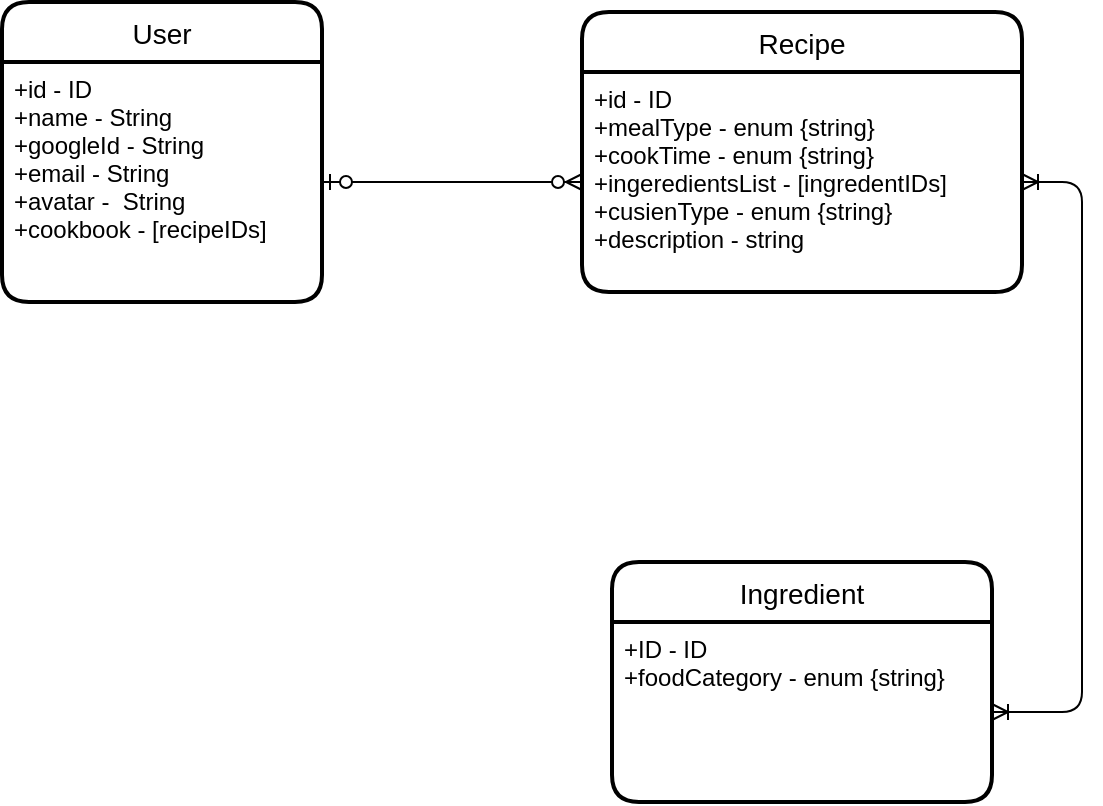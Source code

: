 <mxfile pages="5">
    <diagram id="uMYcwWqvlzIxmmHfQk5L" name="ERD">
        <mxGraphModel dx="1146" dy="787" grid="1" gridSize="10" guides="1" tooltips="1" connect="1" arrows="1" fold="1" page="1" pageScale="1" pageWidth="850" pageHeight="1100" math="0" shadow="0">
            <root>
                <mxCell id="0"/>
                <mxCell id="1" parent="0"/>
                <mxCell id="XL9Mon4BR4V7tsD-f4nl-1" value="Recipe" style="swimlane;childLayout=stackLayout;horizontal=1;startSize=30;horizontalStack=0;rounded=1;fontSize=14;fontStyle=0;strokeWidth=2;resizeParent=0;resizeLast=1;shadow=0;dashed=0;align=center;" parent="1" vertex="1">
                    <mxGeometry x="360" y="105" width="220" height="140" as="geometry"/>
                </mxCell>
                <mxCell id="XL9Mon4BR4V7tsD-f4nl-2" value="+id - ID&#10;+mealType - enum {string}&#10;+cookTime - enum {string}&#10;+ingeredientsList - [ingredentIDs]&#10;+cusienType - enum {string}&#10;+description - string" style="align=left;strokeColor=none;fillColor=none;spacingLeft=4;fontSize=12;verticalAlign=top;resizable=0;rotatable=0;part=1;" parent="XL9Mon4BR4V7tsD-f4nl-1" vertex="1">
                    <mxGeometry y="30" width="220" height="110" as="geometry"/>
                </mxCell>
                <mxCell id="XL9Mon4BR4V7tsD-f4nl-3" value="User" style="swimlane;childLayout=stackLayout;horizontal=1;startSize=30;horizontalStack=0;rounded=1;fontSize=14;fontStyle=0;strokeWidth=2;resizeParent=0;resizeLast=1;shadow=0;dashed=0;align=center;" parent="1" vertex="1">
                    <mxGeometry x="70" y="100" width="160" height="150" as="geometry"/>
                </mxCell>
                <mxCell id="XL9Mon4BR4V7tsD-f4nl-4" value="+id - ID&#10;+name - String&#10;+googleId - String &#10;+email - String&#10;+avatar -  String&#10;+cookbook - [recipeIDs]" style="align=left;strokeColor=none;fillColor=none;spacingLeft=4;fontSize=12;verticalAlign=top;resizable=0;rotatable=0;part=1;" parent="XL9Mon4BR4V7tsD-f4nl-3" vertex="1">
                    <mxGeometry y="30" width="160" height="120" as="geometry"/>
                </mxCell>
                <mxCell id="XL9Mon4BR4V7tsD-f4nl-5" value="Ingredient" style="swimlane;childLayout=stackLayout;horizontal=1;startSize=30;horizontalStack=0;rounded=1;fontSize=14;fontStyle=0;strokeWidth=2;resizeParent=0;resizeLast=1;shadow=0;dashed=0;align=center;" parent="1" vertex="1">
                    <mxGeometry x="375" y="380" width="190" height="120" as="geometry"/>
                </mxCell>
                <mxCell id="XL9Mon4BR4V7tsD-f4nl-6" value="+ID - ID&#10;+foodCategory - enum {string}&#10;" style="align=left;strokeColor=none;fillColor=none;spacingLeft=4;fontSize=12;verticalAlign=top;resizable=0;rotatable=0;part=1;" parent="XL9Mon4BR4V7tsD-f4nl-5" vertex="1">
                    <mxGeometry y="30" width="190" height="90" as="geometry"/>
                </mxCell>
                <mxCell id="XL9Mon4BR4V7tsD-f4nl-7" value="" style="edgeStyle=entityRelationEdgeStyle;fontSize=12;html=1;endArrow=ERzeroToMany;startArrow=ERzeroToOne;exitX=1;exitY=0.5;exitDx=0;exitDy=0;entryX=0;entryY=0.5;entryDx=0;entryDy=0;" parent="1" source="XL9Mon4BR4V7tsD-f4nl-4" target="XL9Mon4BR4V7tsD-f4nl-2" edge="1">
                    <mxGeometry width="100" height="100" relative="1" as="geometry">
                        <mxPoint x="230" y="350" as="sourcePoint"/>
                        <mxPoint x="330" y="250" as="targetPoint"/>
                    </mxGeometry>
                </mxCell>
                <mxCell id="XL9Mon4BR4V7tsD-f4nl-8" value="" style="edgeStyle=entityRelationEdgeStyle;fontSize=12;html=1;endArrow=ERoneToMany;startArrow=ERoneToMany;" parent="1" source="XL9Mon4BR4V7tsD-f4nl-6" target="XL9Mon4BR4V7tsD-f4nl-2" edge="1">
                    <mxGeometry width="100" height="100" relative="1" as="geometry">
                        <mxPoint x="230" y="350" as="sourcePoint"/>
                        <mxPoint x="330" y="250" as="targetPoint"/>
                    </mxGeometry>
                </mxCell>
            </root>
        </mxGraphModel>
    </diagram>
    <diagram name="Landing/HomePage" id="2cc2dc42-3aac-f2a9-1cec-7a8b7cbee084">
        <mxGraphModel dx="1146" dy="787" grid="1" gridSize="10" guides="1" tooltips="1" connect="1" arrows="1" fold="1" page="1" pageScale="1" pageWidth="1100" pageHeight="850" background="none" math="0" shadow="0">
            <root>
                <mxCell id="0"/>
                <mxCell id="1" parent="0"/>
                <mxCell id="7026571954dc6520-1" value="" style="strokeWidth=1;shadow=0;dashed=0;align=center;html=1;shape=mxgraph.mockup.containers.browserWindow;rSize=0;strokeColor=#666666;mainText=,;recursiveResize=0;rounded=0;labelBackgroundColor=none;fontFamily=Verdana;fontSize=12" parent="1" vertex="1">
                    <mxGeometry x="40" y="90" width="1050" height="820" as="geometry"/>
                </mxCell>
                <mxCell id="7026571954dc6520-2" value="Page 1" style="strokeWidth=1;shadow=0;dashed=0;align=center;html=1;shape=mxgraph.mockup.containers.anchor;fontSize=17;fontColor=#666666;align=left;" parent="7026571954dc6520-1" vertex="1">
                    <mxGeometry x="60" y="12" width="110" height="26" as="geometry"/>
                </mxCell>
                <mxCell id="7026571954dc6520-3" value="https://www.default.com" style="strokeWidth=1;shadow=0;dashed=0;align=center;html=1;shape=mxgraph.mockup.containers.anchor;rSize=0;fontSize=17;fontColor=#666666;align=left;" parent="7026571954dc6520-1" vertex="1">
                    <mxGeometry x="130" y="60" width="250" height="26" as="geometry"/>
                </mxCell>
                <mxCell id="7026571954dc6520-4" value="Website Name" style="text;html=1;points=[];align=center;verticalAlign=top;spacingTop=-4;fontSize=30;fontFamily=Verdana" parent="7026571954dc6520-1" vertex="1">
                    <mxGeometry x="355" y="140" width="340" height="50" as="geometry"/>
                </mxCell>
                <mxCell id="7026571954dc6520-16" value="welcome and description" style="text;html=1;points=[];align=center;verticalAlign=top;spacingTop=-4;fontSize=15;fontFamily=Verdana" parent="7026571954dc6520-1" vertex="1">
                    <mxGeometry x="380" y="300" width="290" height="30" as="geometry"/>
                </mxCell>
                <mxCell id="7026571954dc6520-17" value="Lorem ipsum dolor sit amet, consectetur adipisicing elit, sed do eiusmod tempor incididunt ut labore et dolore magna aliqua. Ut enim ad minim veniam, quis nostrud exercitation ullamco laboris nisi ut aliquip ex ea commodo consequat. Duis aute irure dolor in reprehenderit in voluptate velit esse cillum dolore eu fugiat nulla pariatur. Excepteur sint occaecat cupidatat non proident, sunt in culpa qui officia deserunt mollit anim id est laborum.&#10;Sed ut perspiciatis unde omnis iste natus error sit voluptatem accusantium doloremque laudantium, totam rem aperiam, eaque ipsa quae ab illo inventore veritatis et quasi architecto beatae vitae dicta sunt explicabo. Nemo enim ipsam voluptatem quia voluptas sit aspernatur aut odit aut fugit, sed quia consequuntur magni dolores eos qui ratione voluptatem sequi nesciunt. Neque porro quisquam est, qui dolorem ipsum quia dolor sit amet, consectetur, adipisci velit, sed quia non numquam eius modi tempora incidunt ut labore et dolore magnam aliquam quaerat voluptatem. Ut enim ad minima veniam, quis nostrum exercitationem ullam corporis suscipit laboriosam, nisi ut aliquid ex ea commodi consequatur? Quis autem vel eum iure reprehenderit qui in ea voluptate velit esse quam nihil molestiae consequatur, vel illum qui dolorem eum fugiat quo voluptas nulla pariatur?" style="text;spacingTop=-5;whiteSpace=wrap;html=1;align=left;fontSize=12;fontFamily=Helvetica;fillColor=none;strokeColor=none;rounded=0;shadow=1;labelBackgroundColor=none;" parent="7026571954dc6520-1" vertex="1">
                    <mxGeometry x="235" y="370" width="570" height="240" as="geometry"/>
                </mxCell>
                <mxCell id="7026571954dc6520-18" value="log In Button" style="strokeWidth=1;shadow=0;dashed=0;align=center;html=1;shape=mxgraph.mockup.buttons.button;strokeColor=#666666;mainText=;buttonStyle=round;fontSize=17;fontStyle=0;fillColor=none;whiteSpace=wrap;rounded=0;labelBackgroundColor=none;" parent="7026571954dc6520-1" vertex="1">
                    <mxGeometry x="840" y="140" width="190" height="30" as="geometry"/>
                </mxCell>
                <mxCell id="7026571954dc6520-19" value="All Recipes" style="strokeWidth=1;shadow=0;dashed=0;align=center;html=1;shape=mxgraph.mockup.buttons.button;strokeColor=#666666;mainText=;buttonStyle=round;fontSize=17;fontStyle=0;fillColor=none;whiteSpace=wrap;rounded=0;labelBackgroundColor=none;" parent="7026571954dc6520-1" vertex="1">
                    <mxGeometry x="20" y="140" width="190" height="30" as="geometry"/>
                </mxCell>
                <mxCell id="_Jt4-asLAhdlNc4CDcsc-2" value="" style="verticalLabelPosition=bottom;shadow=0;dashed=0;align=center;html=1;verticalAlign=top;strokeWidth=1;shape=mxgraph.mockup.markup.line;strokeColor=#999999;rounded=0;labelBackgroundColor=none;fillColor=#ffffff;fontFamily=Verdana;fontSize=12;fontColor=#000000;" parent="7026571954dc6520-1" vertex="1">
                    <mxGeometry y="260" width="1050" height="20" as="geometry"/>
                </mxCell>
            </root>
        </mxGraphModel>
    </diagram>
    <diagram id="TQZooUPN3WbYWnMyg2MH" name="All-Recipes-in-Database-View">
        <mxGraphModel dx="1146" dy="787" grid="1" gridSize="10" guides="1" tooltips="1" connect="1" arrows="1" fold="1" page="1" pageScale="1" pageWidth="850" pageHeight="1100" math="0" shadow="0">
            <root>
                <mxCell id="0"/>
                <mxCell id="1" parent="0"/>
                <mxCell id="S5friPIN99UMN8xI0pT8-1" value="" style="strokeWidth=1;shadow=0;dashed=0;align=center;html=1;shape=mxgraph.mockup.containers.browserWindow;rSize=0;strokeColor=#666666;mainText=,;recursiveResize=0;rounded=0;labelBackgroundColor=none;fontFamily=Verdana;fontSize=12" parent="1" vertex="1">
                    <mxGeometry x="20" y="30" width="1050" height="900" as="geometry"/>
                </mxCell>
                <mxCell id="S5friPIN99UMN8xI0pT8-2" value="Page 1" style="strokeWidth=1;shadow=0;dashed=0;align=center;html=1;shape=mxgraph.mockup.containers.anchor;fontSize=17;fontColor=#666666;align=left;" parent="S5friPIN99UMN8xI0pT8-1" vertex="1">
                    <mxGeometry x="60" y="12" width="110" height="26" as="geometry"/>
                </mxCell>
                <mxCell id="S5friPIN99UMN8xI0pT8-3" value="https://www.default.com" style="strokeWidth=1;shadow=0;dashed=0;align=center;html=1;shape=mxgraph.mockup.containers.anchor;rSize=0;fontSize=17;fontColor=#666666;align=left;" parent="S5friPIN99UMN8xI0pT8-1" vertex="1">
                    <mxGeometry x="130" y="60" width="250" height="26" as="geometry"/>
                </mxCell>
                <mxCell id="S5friPIN99UMN8xI0pT8-4" value="All Recipes" style="text;html=1;points=[];align=center;verticalAlign=top;spacingTop=-4;fontSize=30;fontFamily=Verdana" parent="S5friPIN99UMN8xI0pT8-1" vertex="1">
                    <mxGeometry x="360" y="120" width="340" height="50" as="geometry"/>
                </mxCell>
                <mxCell id="S5friPIN99UMN8xI0pT8-13" value="" style="verticalLabelPosition=bottom;shadow=0;dashed=0;align=center;html=1;verticalAlign=top;strokeWidth=1;shape=mxgraph.mockup.markup.line;strokeColor=#999999;rounded=0;labelBackgroundColor=none;fillColor=#ffffff;fontFamily=Verdana;fontSize=12;fontColor=#000000;" parent="S5friPIN99UMN8xI0pT8-1" vertex="1">
                    <mxGeometry y="190" width="1050" height="20" as="geometry"/>
                </mxCell>
                <mxCell id="S5friPIN99UMN8xI0pT8-16" value="home page" style="strokeWidth=1;shadow=0;dashed=0;align=center;html=1;shape=mxgraph.mockup.buttons.button;strokeColor=#666666;mainText=;buttonStyle=round;fontSize=17;fontStyle=0;fillColor=none;whiteSpace=wrap;rounded=0;labelBackgroundColor=none;" parent="S5friPIN99UMN8xI0pT8-1" vertex="1">
                    <mxGeometry x="15" y="120" width="190" height="30" as="geometry"/>
                </mxCell>
                <mxCell id="mci6CXzs_zetFUq2I035-2" value="log In Button" style="strokeWidth=1;shadow=0;dashed=0;align=center;html=1;shape=mxgraph.mockup.buttons.button;strokeColor=#666666;mainText=;buttonStyle=round;fontSize=17;fontStyle=0;fillColor=none;whiteSpace=wrap;rounded=0;labelBackgroundColor=none;" vertex="1" parent="S5friPIN99UMN8xI0pT8-1">
                    <mxGeometry x="850" y="120" width="190" height="30" as="geometry"/>
                </mxCell>
                <mxCell id="HqzLA25UWX0sVmcbI5Rr-4" value="recipe decription, clinking it asks you to log in" style="text;html=1;points=[];align=center;verticalAlign=top;spacingTop=-4;fontSize=12;fontFamily=Verdana;whiteSpace=wrap;flipV=1;flipH=1;" vertex="1" parent="S5friPIN99UMN8xI0pT8-1">
                    <mxGeometry x="492.5" y="210" width="240" height="40" as="geometry"/>
                </mxCell>
                <mxCell id="HqzLA25UWX0sVmcbI5Rr-1" value="recipe 1" style="text;html=1;points=[];align=center;verticalAlign=top;spacingTop=-4;fontSize=15;fontFamily=Verdana;flipH=1;flipV=0;" vertex="1" parent="S5friPIN99UMN8xI0pT8-1">
                    <mxGeometry x="317.5" y="210" width="170" height="30" as="geometry"/>
                </mxCell>
                <mxCell id="HqzLA25UWX0sVmcbI5Rr-3" value="recipe 2" style="text;html=1;points=[];align=center;verticalAlign=top;spacingTop=-4;fontSize=15;fontFamily=Verdana;flipH=1;flipV=0;" vertex="1" parent="S5friPIN99UMN8xI0pT8-1">
                    <mxGeometry x="318" y="272" width="170" height="30" as="geometry"/>
                </mxCell>
                <mxCell id="HqzLA25UWX0sVmcbI5Rr-5" value="recipe 3" style="text;html=1;points=[];align=center;verticalAlign=top;spacingTop=-4;fontSize=15;fontFamily=Verdana;flipH=1;flipV=0;" vertex="1" parent="S5friPIN99UMN8xI0pT8-1">
                    <mxGeometry x="318" y="333" width="170" height="30" as="geometry"/>
                </mxCell>
                <mxCell id="HqzLA25UWX0sVmcbI5Rr-2" value="recipe decription, clinking it asks you to log in" style="text;html=1;points=[];align=center;verticalAlign=top;spacingTop=-4;fontSize=12;fontFamily=Verdana;whiteSpace=wrap;flipV=1;flipH=1;" vertex="1" parent="S5friPIN99UMN8xI0pT8-1">
                    <mxGeometry x="492.5" y="272" width="240" height="40" as="geometry"/>
                </mxCell>
                <mxCell id="HqzLA25UWX0sVmcbI5Rr-6" value="recipe decription, clinking it asks you to log in" style="text;html=1;points=[];align=center;verticalAlign=top;spacingTop=-4;fontSize=12;fontFamily=Verdana;whiteSpace=wrap;flipV=1;flipH=1;" vertex="1" parent="S5friPIN99UMN8xI0pT8-1">
                    <mxGeometry x="492.5" y="333" width="240" height="40" as="geometry"/>
                </mxCell>
                <mxCell id="HqzLA25UWX0sVmcbI5Rr-7" value="recipe decription, clinking it asks you to log in" style="text;html=1;points=[];align=center;verticalAlign=top;spacingTop=-4;fontSize=12;fontFamily=Verdana;whiteSpace=wrap;flipV=1;flipH=1;" vertex="1" parent="S5friPIN99UMN8xI0pT8-1">
                    <mxGeometry x="492.5" y="395" width="240" height="40" as="geometry"/>
                </mxCell>
                <mxCell id="HqzLA25UWX0sVmcbI5Rr-8" value="recipe 4" style="text;html=1;points=[];align=center;verticalAlign=top;spacingTop=-4;fontSize=15;fontFamily=Verdana;flipH=1;flipV=0;" vertex="1" parent="S5friPIN99UMN8xI0pT8-1">
                    <mxGeometry x="318" y="395" width="170" height="30" as="geometry"/>
                </mxCell>
                <mxCell id="HqzLA25UWX0sVmcbI5Rr-9" value="recipe 5" style="text;html=1;points=[];align=center;verticalAlign=top;spacingTop=-4;fontSize=15;fontFamily=Verdana;flipH=1;flipV=0;" vertex="1" parent="S5friPIN99UMN8xI0pT8-1">
                    <mxGeometry x="318" y="457" width="170" height="30" as="geometry"/>
                </mxCell>
                <mxCell id="HqzLA25UWX0sVmcbI5Rr-10" value="recipe 6" style="text;html=1;points=[];align=center;verticalAlign=top;spacingTop=-4;fontSize=15;fontFamily=Verdana;flipH=1;flipV=0;" vertex="1" parent="S5friPIN99UMN8xI0pT8-1">
                    <mxGeometry x="318" y="518" width="170" height="30" as="geometry"/>
                </mxCell>
                <mxCell id="HqzLA25UWX0sVmcbI5Rr-11" value="recipe decription, clinking it asks you to log in" style="text;html=1;points=[];align=center;verticalAlign=top;spacingTop=-4;fontSize=12;fontFamily=Verdana;whiteSpace=wrap;flipV=1;flipH=1;" vertex="1" parent="S5friPIN99UMN8xI0pT8-1">
                    <mxGeometry x="492.5" y="457" width="240" height="40" as="geometry"/>
                </mxCell>
                <mxCell id="HqzLA25UWX0sVmcbI5Rr-12" value="recipe decription, clinking it asks you to log in" style="text;html=1;points=[];align=center;verticalAlign=top;spacingTop=-4;fontSize=12;fontFamily=Verdana;whiteSpace=wrap;flipV=1;flipH=1;" vertex="1" parent="S5friPIN99UMN8xI0pT8-1">
                    <mxGeometry x="492.5" y="518" width="240" height="40" as="geometry"/>
                </mxCell>
                <mxCell id="HqzLA25UWX0sVmcbI5Rr-13" value="recipe 7" style="text;html=1;points=[];align=center;verticalAlign=top;spacingTop=-4;fontSize=15;fontFamily=Verdana;flipH=1;flipV=0;" vertex="1" parent="S5friPIN99UMN8xI0pT8-1">
                    <mxGeometry x="318" y="580" width="170" height="30" as="geometry"/>
                </mxCell>
                <mxCell id="HqzLA25UWX0sVmcbI5Rr-16" value="recipe 8" style="text;html=1;points=[];align=center;verticalAlign=top;spacingTop=-4;fontSize=15;fontFamily=Verdana;flipH=1;flipV=0;" vertex="1" parent="S5friPIN99UMN8xI0pT8-1">
                    <mxGeometry x="318" y="642" width="170" height="30" as="geometry"/>
                </mxCell>
                <mxCell id="HqzLA25UWX0sVmcbI5Rr-17" value="recipe 9" style="text;html=1;points=[];align=center;verticalAlign=top;spacingTop=-4;fontSize=15;fontFamily=Verdana;flipH=1;flipV=0;" vertex="1" parent="S5friPIN99UMN8xI0pT8-1">
                    <mxGeometry x="318" y="703" width="170" height="30" as="geometry"/>
                </mxCell>
                <mxCell id="HqzLA25UWX0sVmcbI5Rr-18" value="recipe 10" style="text;html=1;points=[];align=center;verticalAlign=top;spacingTop=-4;fontSize=15;fontFamily=Verdana;flipH=1;flipV=0;" vertex="1" parent="S5friPIN99UMN8xI0pT8-1">
                    <mxGeometry x="318" y="765" width="170" height="30" as="geometry"/>
                </mxCell>
                <mxCell id="HqzLA25UWX0sVmcbI5Rr-20" value="recipe decription, clinking it asks you to log in" style="text;html=1;points=[];align=center;verticalAlign=top;spacingTop=-4;fontSize=12;fontFamily=Verdana;whiteSpace=wrap;flipV=1;flipH=1;" vertex="1" parent="S5friPIN99UMN8xI0pT8-1">
                    <mxGeometry x="492.5" y="765" width="240" height="40" as="geometry"/>
                </mxCell>
                <mxCell id="HqzLA25UWX0sVmcbI5Rr-19" value="recipe decription, clinking it asks you to log in" style="text;html=1;points=[];align=center;verticalAlign=top;spacingTop=-4;fontSize=12;fontFamily=Verdana;whiteSpace=wrap;flipV=1;flipH=1;" vertex="1" parent="S5friPIN99UMN8xI0pT8-1">
                    <mxGeometry x="492.5" y="703" width="240" height="40" as="geometry"/>
                </mxCell>
                <mxCell id="HqzLA25UWX0sVmcbI5Rr-15" value="recipe decription, clinking it asks you to log in" style="text;html=1;points=[];align=center;verticalAlign=top;spacingTop=-4;fontSize=12;fontFamily=Verdana;whiteSpace=wrap;flipV=1;flipH=1;" vertex="1" parent="S5friPIN99UMN8xI0pT8-1">
                    <mxGeometry x="492.5" y="642" width="240" height="40" as="geometry"/>
                </mxCell>
                <mxCell id="HqzLA25UWX0sVmcbI5Rr-14" value="recipe decription, clinking it asks you to log in" style="text;html=1;points=[];align=center;verticalAlign=top;spacingTop=-4;fontSize=12;fontFamily=Verdana;whiteSpace=wrap;flipV=1;flipH=1;" vertex="1" parent="S5friPIN99UMN8xI0pT8-1">
                    <mxGeometry x="492.5" y="580" width="240" height="40" as="geometry"/>
                </mxCell>
                <mxCell id="HqzLA25UWX0sVmcbI5Rr-21" value="recipe 1" style="text;html=1;points=[];align=center;verticalAlign=top;spacingTop=-4;fontSize=15;fontFamily=Verdana;flipH=1;flipV=0;" vertex="1" parent="S5friPIN99UMN8xI0pT8-1">
                    <mxGeometry x="318" y="210" width="170" height="30" as="geometry"/>
                </mxCell>
                <mxCell id="HqzLA25UWX0sVmcbI5Rr-22" value="recipe 2" style="text;html=1;points=[];align=center;verticalAlign=top;spacingTop=-4;fontSize=15;fontFamily=Verdana;flipH=1;flipV=0;" vertex="1" parent="S5friPIN99UMN8xI0pT8-1">
                    <mxGeometry x="318" y="272" width="170" height="30" as="geometry"/>
                </mxCell>
                <mxCell id="HqzLA25UWX0sVmcbI5Rr-28" value="&lt;span style=&quot;font-family: Verdana; font-size: 12px;&quot;&gt;page forward and back button (shows 10 recipes at a tim)&lt;/span&gt;" style="strokeWidth=1;shadow=0;dashed=0;align=center;html=1;shape=mxgraph.mockup.buttons.button;strokeColor=#666666;mainText=;buttonStyle=round;fontSize=17;fontStyle=0;fillColor=none;whiteSpace=wrap;rounded=0;labelBackgroundColor=none;" vertex="1" parent="S5friPIN99UMN8xI0pT8-1">
                    <mxGeometry x="400" y="820" width="250" height="60" as="geometry"/>
                </mxCell>
            </root>
        </mxGraphModel>
    </diagram>
    <diagram id="c1mErb0dEclYy5-DHInF" name="Cookbook-View">
        <mxGraphModel dx="1146" dy="787" grid="1" gridSize="10" guides="1" tooltips="1" connect="1" arrows="1" fold="1" page="1" pageScale="1" pageWidth="850" pageHeight="1100" math="0" shadow="0">
            <root>
                <mxCell id="0"/>
                <mxCell id="1" parent="0"/>
                <mxCell id="5rU4Cq0aFKMe5rDrFGB1-1" value="" style="strokeWidth=1;shadow=0;dashed=0;align=center;html=1;shape=mxgraph.mockup.containers.browserWindow;rSize=0;strokeColor=#666666;mainText=,;recursiveResize=0;rounded=0;labelBackgroundColor=none;fontFamily=Verdana;fontSize=12" parent="1" vertex="1">
                    <mxGeometry x="30" y="30" width="1050" height="820" as="geometry"/>
                </mxCell>
                <mxCell id="5rU4Cq0aFKMe5rDrFGB1-2" value="Page 1" style="strokeWidth=1;shadow=0;dashed=0;align=center;html=1;shape=mxgraph.mockup.containers.anchor;fontSize=17;fontColor=#666666;align=left;" parent="5rU4Cq0aFKMe5rDrFGB1-1" vertex="1">
                    <mxGeometry x="60" y="12" width="110" height="26" as="geometry"/>
                </mxCell>
                <mxCell id="5rU4Cq0aFKMe5rDrFGB1-3" value="https://www.default.com" style="strokeWidth=1;shadow=0;dashed=0;align=center;html=1;shape=mxgraph.mockup.containers.anchor;rSize=0;fontSize=17;fontColor=#666666;align=left;" parent="5rU4Cq0aFKMe5rDrFGB1-1" vertex="1">
                    <mxGeometry x="130" y="60" width="250" height="26" as="geometry"/>
                </mxCell>
                <mxCell id="5rU4Cq0aFKMe5rDrFGB1-4" value="&lt;p style=&quot;line-height: 1.2; margin-top: 0pt; margin-bottom: 0pt;&quot; dir=&quot;ltr&quot;&gt;&lt;/p&gt;&lt;div&gt;&lt;/div&gt;&lt;span style=&quot;font-family: Economica, sans-serif; background-color: transparent; font-variant-numeric: normal; font-variant-east-asian: normal; font-variant-alternates: normal; font-variant-position: normal; vertical-align: baseline;&quot;&gt;&lt;font style=&quot;font-size: 30px;&quot;&gt;Cookbook View&lt;/font&gt;&lt;/span&gt;&lt;p&gt;&lt;/p&gt;" style="text;html=1;points=[];align=center;verticalAlign=top;spacingTop=-4;fontSize=30;fontFamily=Verdana" parent="5rU4Cq0aFKMe5rDrFGB1-1" vertex="1">
                    <mxGeometry x="355" y="140" width="340" height="50" as="geometry"/>
                </mxCell>
                <mxCell id="5rU4Cq0aFKMe5rDrFGB1-14" value="Recipe&amp;nbsp;1" style="text;html=1;points=[];align=left;verticalAlign=top;spacingTop=-4;fontSize=15;fontFamily=Verdana" parent="5rU4Cq0aFKMe5rDrFGB1-1" vertex="1">
                    <mxGeometry x="340" y="320" width="170" height="30" as="geometry"/>
                </mxCell>
                <mxCell id="5rU4Cq0aFKMe5rDrFGB1-16" value="Add&amp;nbsp;Recipe" style="strokeWidth=1;shadow=0;dashed=0;align=center;html=1;shape=mxgraph.mockup.buttons.button;strokeColor=#666666;mainText=;buttonStyle=round;fontSize=17;fontStyle=0;fillColor=none;whiteSpace=wrap;rounded=0;labelBackgroundColor=none;" parent="5rU4Cq0aFKMe5rDrFGB1-1" vertex="1">
                    <mxGeometry x="430" y="630" width="190" height="30" as="geometry"/>
                </mxCell>
                <mxCell id="5rU4Cq0aFKMe5rDrFGB1-17" value="All&amp;nbsp;Recipes" style="strokeWidth=1;shadow=0;dashed=0;align=center;html=1;shape=mxgraph.mockup.buttons.button;strokeColor=#666666;mainText=;buttonStyle=round;fontSize=17;fontStyle=0;fillColor=none;whiteSpace=wrap;rounded=0;labelBackgroundColor=none;" parent="5rU4Cq0aFKMe5rDrFGB1-1" vertex="1">
                    <mxGeometry x="20" y="130" width="190" height="30" as="geometry"/>
                </mxCell>
                <mxCell id="5rU4Cq0aFKMe5rDrFGB1-18" value="Recipe info here" style="text;html=1;points=[];align=left;verticalAlign=top;spacingTop=-4;fontSize=15;fontFamily=Verdana;whiteSpace=wrap;" parent="5rU4Cq0aFKMe5rDrFGB1-1" vertex="1">
                    <mxGeometry x="510" y="320" width="240" height="40" as="geometry"/>
                </mxCell>
                <mxCell id="5rU4Cq0aFKMe5rDrFGB1-19" value="" style="verticalLabelPosition=bottom;shadow=0;dashed=0;align=center;html=1;verticalAlign=top;strokeWidth=1;shape=mxgraph.mockup.markup.line;strokeColor=#999999;rounded=0;labelBackgroundColor=none;fillColor=#ffffff;fontFamily=Verdana;fontSize=12;fontColor=#000000;" parent="5rU4Cq0aFKMe5rDrFGB1-1" vertex="1">
                    <mxGeometry y="220" width="1050" height="20" as="geometry"/>
                </mxCell>
                <mxCell id="1rqKVi71JYNt9thPtVox-1" value="Recipe 2" style="text;html=1;points=[];align=left;verticalAlign=top;spacingTop=-4;fontSize=15;fontFamily=Verdana" parent="5rU4Cq0aFKMe5rDrFGB1-1" vertex="1">
                    <mxGeometry x="340" y="355" width="170" height="30" as="geometry"/>
                </mxCell>
                <mxCell id="1rqKVi71JYNt9thPtVox-2" value="Recipe info here" style="text;html=1;points=[];align=left;verticalAlign=top;spacingTop=-4;fontSize=15;fontFamily=Verdana;whiteSpace=wrap;" parent="5rU4Cq0aFKMe5rDrFGB1-1" vertex="1">
                    <mxGeometry x="510" y="355" width="240" height="40" as="geometry"/>
                </mxCell>
                <mxCell id="1rqKVi71JYNt9thPtVox-3" value="Recipe 3" style="text;html=1;points=[];align=left;verticalAlign=top;spacingTop=-4;fontSize=15;fontFamily=Verdana" parent="5rU4Cq0aFKMe5rDrFGB1-1" vertex="1">
                    <mxGeometry x="340" y="390" width="170" height="30" as="geometry"/>
                </mxCell>
                <mxCell id="1rqKVi71JYNt9thPtVox-4" value="Recipe info here" style="text;html=1;points=[];align=left;verticalAlign=top;spacingTop=-4;fontSize=15;fontFamily=Verdana;whiteSpace=wrap;" parent="5rU4Cq0aFKMe5rDrFGB1-1" vertex="1">
                    <mxGeometry x="510" y="390" width="240" height="40" as="geometry"/>
                </mxCell>
                <mxCell id="YSkmJq2a1_DjAF2mIfex-1" value="Log Out" style="strokeWidth=1;shadow=0;dashed=0;align=center;html=1;shape=mxgraph.mockup.buttons.button;strokeColor=#666666;mainText=;buttonStyle=round;fontSize=17;fontStyle=0;fillColor=none;whiteSpace=wrap;rounded=0;labelBackgroundColor=none;" parent="5rU4Cq0aFKMe5rDrFGB1-1" vertex="1">
                    <mxGeometry x="930" y="130" width="110" height="30" as="geometry"/>
                </mxCell>
            </root>
        </mxGraphModel>
    </diagram>
    <diagram name="Recipe-View" id="OqOTbTWVp7j4RrQxYmrK">
        <mxGraphModel dx="1146" dy="787" grid="1" gridSize="10" guides="1" tooltips="1" connect="1" arrows="1" fold="1" page="1" pageScale="1" pageWidth="850" pageHeight="1100" math="0" shadow="0">
            <root>
                <mxCell id="kslqDDedWuG771UUgaw6-0"/>
                <mxCell id="kslqDDedWuG771UUgaw6-1" parent="kslqDDedWuG771UUgaw6-0"/>
                <mxCell id="kslqDDedWuG771UUgaw6-2" value="" style="strokeWidth=1;shadow=0;dashed=0;align=center;html=1;shape=mxgraph.mockup.containers.browserWindow;rSize=0;strokeColor=#666666;mainText=,;recursiveResize=0;rounded=0;labelBackgroundColor=none;fontFamily=Verdana;fontSize=12" parent="kslqDDedWuG771UUgaw6-1" vertex="1">
                    <mxGeometry x="30" y="30" width="1050" height="820" as="geometry"/>
                </mxCell>
                <mxCell id="kslqDDedWuG771UUgaw6-3" value="Page 1" style="strokeWidth=1;shadow=0;dashed=0;align=center;html=1;shape=mxgraph.mockup.containers.anchor;fontSize=17;fontColor=#666666;align=left;" parent="kslqDDedWuG771UUgaw6-2" vertex="1">
                    <mxGeometry x="60" y="12" width="110" height="26" as="geometry"/>
                </mxCell>
                <mxCell id="kslqDDedWuG771UUgaw6-4" value="https://www.default.com" style="strokeWidth=1;shadow=0;dashed=0;align=center;html=1;shape=mxgraph.mockup.containers.anchor;rSize=0;fontSize=17;fontColor=#666666;align=left;" parent="kslqDDedWuG771UUgaw6-2" vertex="1">
                    <mxGeometry x="130" y="60" width="250" height="26" as="geometry"/>
                </mxCell>
                <mxCell id="kslqDDedWuG771UUgaw6-5" value="&lt;p style=&quot;line-height: 1.2; margin-top: 0pt; margin-bottom: 0pt;&quot; dir=&quot;ltr&quot;&gt;&lt;/p&gt;&lt;div&gt;&lt;/div&gt;&lt;span style=&quot;font-family: Economica, sans-serif; background-color: transparent; font-variant-numeric: normal; font-variant-east-asian: normal; font-variant-alternates: normal; font-variant-position: normal; vertical-align: baseline;&quot;&gt;&lt;font style=&quot;font-size: 30px;&quot;&gt;Recipe&amp;nbsp;View&lt;/font&gt;&lt;/span&gt;&lt;p&gt;&lt;/p&gt;" style="text;html=1;points=[];align=center;verticalAlign=top;spacingTop=-4;fontSize=30;fontFamily=Verdana" parent="kslqDDedWuG771UUgaw6-2" vertex="1">
                    <mxGeometry x="355" y="140" width="340" height="50" as="geometry"/>
                </mxCell>
                <mxCell id="kslqDDedWuG771UUgaw6-6" value="&lt;span id=&quot;docs-internal-guid-5d654f29-7fff-60c8-33e5-b82caca4bfd6&quot;&gt;&lt;/span&gt;&lt;span id=&quot;docs-internal-guid-5d654f29-7fff-60c8-33e5-b82caca4bfd6&quot;&gt;&lt;/span&gt;&lt;span id=&quot;docs-internal-guid-5d654f29-7fff-60c8-33e5-b82caca4bfd6&quot;&gt;&lt;/span&gt;&lt;span id=&quot;docs-internal-guid-5d654f29-7fff-60c8-33e5-b82caca4bfd6&quot;&gt;&lt;/span&gt;&lt;span id=&quot;docs-internal-guid-5d654f29-7fff-60c8-33e5-b82caca4bfd6&quot;&gt;&lt;/span&gt;Ingredient 1" style="text;html=1;points=[];align=left;verticalAlign=top;spacingTop=-4;fontSize=15;fontFamily=Verdana" parent="kslqDDedWuG771UUgaw6-2" vertex="1">
                    <mxGeometry x="320" y="310" width="170" height="30" as="geometry"/>
                </mxCell>
                <mxCell id="kslqDDedWuG771UUgaw6-7" value="Add&amp;nbsp;Recipe" style="strokeWidth=1;shadow=0;dashed=0;align=center;html=1;shape=mxgraph.mockup.buttons.button;strokeColor=#666666;mainText=;buttonStyle=round;fontSize=17;fontStyle=0;fillColor=none;whiteSpace=wrap;rounded=0;labelBackgroundColor=none;" parent="kslqDDedWuG771UUgaw6-2" vertex="1">
                    <mxGeometry x="170" y="130" width="140" height="30" as="geometry"/>
                </mxCell>
                <mxCell id="kslqDDedWuG771UUgaw6-8" value="All&amp;nbsp;Recipes" style="strokeWidth=1;shadow=0;dashed=0;align=center;html=1;shape=mxgraph.mockup.buttons.button;strokeColor=#666666;mainText=;buttonStyle=round;fontSize=17;fontStyle=0;fillColor=none;whiteSpace=wrap;rounded=0;labelBackgroundColor=none;" parent="kslqDDedWuG771UUgaw6-2" vertex="1">
                    <mxGeometry x="20" y="130" width="130" height="30" as="geometry"/>
                </mxCell>
                <mxCell id="kslqDDedWuG771UUgaw6-9" value="Ingredient&amp;nbsp;info here" style="text;html=1;points=[];align=left;verticalAlign=top;spacingTop=-4;fontSize=12;fontFamily=Verdana;whiteSpace=wrap;" parent="kslqDDedWuG771UUgaw6-2" vertex="1">
                    <mxGeometry x="490" y="310" width="240" height="40" as="geometry"/>
                </mxCell>
                <mxCell id="kslqDDedWuG771UUgaw6-10" value="" style="verticalLabelPosition=bottom;shadow=0;dashed=0;align=center;html=1;verticalAlign=top;strokeWidth=1;shape=mxgraph.mockup.markup.line;strokeColor=#999999;rounded=0;labelBackgroundColor=none;fillColor=#ffffff;fontFamily=Verdana;fontSize=12;fontColor=#000000;" parent="kslqDDedWuG771UUgaw6-2" vertex="1">
                    <mxGeometry y="220" width="1050" height="20" as="geometry"/>
                </mxCell>
                <mxCell id="kslqDDedWuG771UUgaw6-11" value="Ingredient 2" style="text;html=1;points=[];align=left;verticalAlign=top;spacingTop=-4;fontSize=15;fontFamily=Verdana" parent="kslqDDedWuG771UUgaw6-2" vertex="1">
                    <mxGeometry x="320" y="345" width="170" height="30" as="geometry"/>
                </mxCell>
                <mxCell id="kslqDDedWuG771UUgaw6-12" value="Ingredient&amp;nbsp;info here" style="text;html=1;points=[];align=left;verticalAlign=top;spacingTop=-4;fontSize=12;fontFamily=Verdana;whiteSpace=wrap;" parent="kslqDDedWuG771UUgaw6-2" vertex="1">
                    <mxGeometry x="490" y="345" width="240" height="40" as="geometry"/>
                </mxCell>
                <mxCell id="kslqDDedWuG771UUgaw6-13" value="Ingredient 3" style="text;html=1;points=[];align=left;verticalAlign=top;spacingTop=-4;fontSize=15;fontFamily=Verdana" parent="kslqDDedWuG771UUgaw6-2" vertex="1">
                    <mxGeometry x="320" y="380" width="170" height="30" as="geometry"/>
                </mxCell>
                <mxCell id="kslqDDedWuG771UUgaw6-14" value="Ingredient&amp;nbsp;info here" style="text;html=1;points=[];align=left;verticalAlign=top;spacingTop=-4;fontSize=12;fontFamily=Verdana;whiteSpace=wrap;" parent="kslqDDedWuG771UUgaw6-2" vertex="1">
                    <mxGeometry x="490" y="385" width="240" height="40" as="geometry"/>
                </mxCell>
                <mxCell id="1nLAXuyrzQZ8taF-vxnK-0" value="&lt;font style=&quot;font-size: 15px;&quot;&gt;Recipe Description here&lt;br&gt;&lt;br&gt;Lorem ipsum dolor sit amet, consectetur adipisicing elit, sed do eiusmod tempor incididunt ut labore et dolore magna aliqua. Ut enim ad minim veniam, quis nostrud exercitation ullamco laboris nisi ut aliquip ex ea commodo consequat. Duis aute irure dolor in reprehenderit in voluptate velit esse cillum dolore eu fugiat nulla pariatur. Excepteur sint occaecat cupidatat non proident, sunt in culpa qui officia deserunt mollit anim id es&lt;/font&gt;" style="text;spacingTop=-5;whiteSpace=wrap;html=1;align=center;fontSize=12;fontFamily=Helvetica;fillColor=none;strokeColor=none;rounded=0;shadow=1;labelBackgroundColor=none;" parent="kslqDDedWuG771UUgaw6-2" vertex="1">
                    <mxGeometry x="270" y="458" width="490" height="125" as="geometry"/>
                </mxCell>
                <mxCell id="QxnKFoAynmhDBcO53A5r-0" value="Log Out" style="strokeWidth=1;shadow=0;dashed=0;align=center;html=1;shape=mxgraph.mockup.buttons.button;strokeColor=#666666;mainText=;buttonStyle=round;fontSize=17;fontStyle=0;fillColor=none;whiteSpace=wrap;rounded=0;labelBackgroundColor=none;" vertex="1" parent="kslqDDedWuG771UUgaw6-2">
                    <mxGeometry x="920" y="130" width="110" height="30" as="geometry"/>
                </mxCell>
            </root>
        </mxGraphModel>
    </diagram>
    <diagram id="rdNLZsPHDpbmwgbXCfcd" name="Recipe-Create/Update-View">
        <mxGraphModel dx="1146" dy="787" grid="1" gridSize="10" guides="1" tooltips="1" connect="1" arrows="1" fold="1" page="1" pageScale="1" pageWidth="850" pageHeight="1100" math="0" shadow="0">
            <root>
                <mxCell id="0"/>
                <mxCell id="1" parent="0"/>
                <mxCell id="U4iWW-XUVyDig2HxIDQI-1" value="" style="strokeWidth=1;shadow=0;dashed=0;align=center;html=1;shape=mxgraph.mockup.containers.browserWindow;rSize=0;strokeColor=#666666;mainText=,;recursiveResize=0;rounded=0;labelBackgroundColor=none;fontFamily=Verdana;fontSize=12" parent="1" vertex="1">
                    <mxGeometry x="20" y="20" width="1050" height="820" as="geometry"/>
                </mxCell>
                <mxCell id="U4iWW-XUVyDig2HxIDQI-2" value="Page 1" style="strokeWidth=1;shadow=0;dashed=0;align=center;html=1;shape=mxgraph.mockup.containers.anchor;fontSize=17;fontColor=#666666;align=left;" parent="U4iWW-XUVyDig2HxIDQI-1" vertex="1">
                    <mxGeometry x="60" y="12" width="110" height="26" as="geometry"/>
                </mxCell>
                <mxCell id="U4iWW-XUVyDig2HxIDQI-3" value="https://www.default.com" style="strokeWidth=1;shadow=0;dashed=0;align=center;html=1;shape=mxgraph.mockup.containers.anchor;rSize=0;fontSize=17;fontColor=#666666;align=left;" parent="U4iWW-XUVyDig2HxIDQI-1" vertex="1">
                    <mxGeometry x="130" y="60" width="250" height="26" as="geometry"/>
                </mxCell>
                <mxCell id="U4iWW-XUVyDig2HxIDQI-4" value="Recipe create/update view" style="text;html=1;points=[];align=center;verticalAlign=top;spacingTop=-4;fontSize=30;fontFamily=Verdana" parent="U4iWW-XUVyDig2HxIDQI-1" vertex="1">
                    <mxGeometry x="355" y="140" width="340" height="50" as="geometry"/>
                </mxCell>
                <mxCell id="U4iWW-XUVyDig2HxIDQI-16" value="submit" style="strokeWidth=1;shadow=0;dashed=0;align=center;html=1;shape=mxgraph.mockup.buttons.button;strokeColor=#666666;mainText=;buttonStyle=round;fontSize=17;fontStyle=0;fillColor=none;whiteSpace=wrap;rounded=0;labelBackgroundColor=none;" parent="U4iWW-XUVyDig2HxIDQI-1" vertex="1">
                    <mxGeometry x="430" y="770" width="190" height="30" as="geometry"/>
                </mxCell>
                <mxCell id="U4iWW-XUVyDig2HxIDQI-17" value="All recipies" style="strokeWidth=1;shadow=0;dashed=0;align=center;html=1;shape=mxgraph.mockup.buttons.button;strokeColor=#666666;mainText=;buttonStyle=round;fontSize=17;fontStyle=0;fillColor=none;whiteSpace=wrap;rounded=0;labelBackgroundColor=none;" parent="U4iWW-XUVyDig2HxIDQI-1" vertex="1">
                    <mxGeometry x="20" y="140" width="190" height="30" as="geometry"/>
                </mxCell>
                <mxCell id="tFcTwCfcdizNG_4fxd-f-1" value="Meal Type" style="text;html=1;points=[];align=left;verticalAlign=top;spacingTop=-4;fontSize=15;fontFamily=Verdana" parent="U4iWW-XUVyDig2HxIDQI-1" vertex="1">
                    <mxGeometry x="340" y="275" width="170" height="30" as="geometry"/>
                </mxCell>
                <mxCell id="tFcTwCfcdizNG_4fxd-f-2" value="Number input" style="text;html=1;points=[];align=left;verticalAlign=top;spacingTop=-4;fontSize=12;fontFamily=Verdana;whiteSpace=wrap;" parent="U4iWW-XUVyDig2HxIDQI-1" vertex="1">
                    <mxGeometry x="510" y="335" width="240" height="40" as="geometry"/>
                </mxCell>
                <mxCell id="tFcTwCfcdizNG_4fxd-f-3" value="Cusine type" style="text;html=1;points=[];align=left;verticalAlign=top;spacingTop=-4;fontSize=15;fontFamily=Verdana" parent="U4iWW-XUVyDig2HxIDQI-1" vertex="1">
                    <mxGeometry x="340" y="385" width="170" height="30" as="geometry"/>
                </mxCell>
                <mxCell id="tFcTwCfcdizNG_4fxd-f-4" value="Drop down menuse(select)" style="text;html=1;points=[];align=left;verticalAlign=top;spacingTop=-4;fontSize=12;fontFamily=Verdana;whiteSpace=wrap;" parent="U4iWW-XUVyDig2HxIDQI-1" vertex="1">
                    <mxGeometry x="510" y="390" width="240" height="40" as="geometry"/>
                </mxCell>
                <mxCell id="tFcTwCfcdizNG_4fxd-f-5" value="Cook time" style="text;html=1;points=[];align=left;verticalAlign=top;spacingTop=-4;fontSize=15;fontFamily=Verdana" parent="U4iWW-XUVyDig2HxIDQI-1" vertex="1">
                    <mxGeometry x="340" y="335" width="170" height="30" as="geometry"/>
                </mxCell>
                <mxCell id="tFcTwCfcdizNG_4fxd-f-6" value="Drop down menuse(select)" style="text;html=1;points=[];align=left;verticalAlign=top;spacingTop=-4;fontSize=12;fontFamily=Verdana;whiteSpace=wrap;" parent="U4iWW-XUVyDig2HxIDQI-1" vertex="1">
                    <mxGeometry x="510" y="275" width="240" height="40" as="geometry"/>
                </mxCell>
                <mxCell id="tFcTwCfcdizNG_4fxd-f-7" value="Ingredent list" style="text;html=1;points=[];align=left;verticalAlign=top;spacingTop=-4;fontSize=15;fontFamily=Verdana;fillColor=#60a917;fontColor=#ffffff;strokeColor=#2D7600;" parent="U4iWW-XUVyDig2HxIDQI-1" vertex="1">
                    <mxGeometry x="320" y="450" width="170" height="30" as="geometry"/>
                </mxCell>
                <mxCell id="tFcTwCfcdizNG_4fxd-f-8" value="Some default text to fill some space, and&amp;nbsp;&lt;span&gt;something more so there is more text&lt;/span&gt;" style="text;html=1;points=[];align=left;verticalAlign=top;spacingTop=-4;fontSize=12;fontFamily=Verdana;whiteSpace=wrap;fillColor=#60a917;fontColor=#ffffff;strokeColor=#2D7600;" parent="U4iWW-XUVyDig2HxIDQI-1" vertex="1">
                    <mxGeometry x="510" y="450" width="240" height="40" as="geometry"/>
                </mxCell>
                <mxCell id="tFcTwCfcdizNG_4fxd-f-11" value="Instructions" style="text;html=1;points=[];align=left;verticalAlign=top;spacingTop=-4;fontSize=15;fontFamily=Verdana" parent="U4iWW-XUVyDig2HxIDQI-1" vertex="1">
                    <mxGeometry x="280" y="560" width="170" height="30" as="geometry"/>
                </mxCell>
                <mxCell id="tFcTwCfcdizNG_4fxd-f-12" value="text input (user includes mesuments here)" style="text;html=1;points=[];align=left;verticalAlign=top;spacingTop=-4;fontSize=12;fontFamily=Verdana;whiteSpace=wrap;" parent="U4iWW-XUVyDig2HxIDQI-1" vertex="1">
                    <mxGeometry x="500" y="570" width="240" height="40" as="geometry"/>
                </mxCell>
            </root>
        </mxGraphModel>
    </diagram>
    <diagram name="Ingredient-Create-View" id="dt1CIRMOfdDfSvA-USaq">
        <mxGraphModel dx="1146" dy="787" grid="1" gridSize="10" guides="1" tooltips="1" connect="1" arrows="1" fold="1" page="1" pageScale="1" pageWidth="850" pageHeight="1100" math="0" shadow="0">
            <root>
                <mxCell id="2q6U6RzR0dWSEfNUJbQc-0"/>
                <mxCell id="2q6U6RzR0dWSEfNUJbQc-1" parent="2q6U6RzR0dWSEfNUJbQc-0"/>
                <mxCell id="2q6U6RzR0dWSEfNUJbQc-2" value="" style="strokeWidth=1;shadow=0;dashed=0;align=center;html=1;shape=mxgraph.mockup.containers.browserWindow;rSize=0;strokeColor=#666666;mainText=,;recursiveResize=0;rounded=0;labelBackgroundColor=none;fontFamily=Verdana;fontSize=12" parent="2q6U6RzR0dWSEfNUJbQc-1" vertex="1">
                    <mxGeometry x="20" y="20" width="1050" height="820" as="geometry"/>
                </mxCell>
                <mxCell id="2q6U6RzR0dWSEfNUJbQc-3" value="Page 1" style="strokeWidth=1;shadow=0;dashed=0;align=center;html=1;shape=mxgraph.mockup.containers.anchor;fontSize=17;fontColor=#666666;align=left;" parent="2q6U6RzR0dWSEfNUJbQc-2" vertex="1">
                    <mxGeometry x="60" y="12" width="110" height="26" as="geometry"/>
                </mxCell>
                <mxCell id="2q6U6RzR0dWSEfNUJbQc-4" value="https://www.default.com" style="strokeWidth=1;shadow=0;dashed=0;align=center;html=1;shape=mxgraph.mockup.containers.anchor;rSize=0;fontSize=17;fontColor=#666666;align=left;" parent="2q6U6RzR0dWSEfNUJbQc-2" vertex="1">
                    <mxGeometry x="130" y="60" width="250" height="26" as="geometry"/>
                </mxCell>
                <mxCell id="2q6U6RzR0dWSEfNUJbQc-6" value="submit" style="strokeWidth=1;shadow=0;dashed=0;align=center;html=1;shape=mxgraph.mockup.buttons.button;strokeColor=#666666;mainText=;buttonStyle=round;fontSize=17;fontStyle=0;fillColor=none;whiteSpace=wrap;rounded=0;labelBackgroundColor=none;" parent="2q6U6RzR0dWSEfNUJbQc-2" vertex="1">
                    <mxGeometry x="420" y="610" width="190" height="30" as="geometry"/>
                </mxCell>
                <mxCell id="2q6U6RzR0dWSEfNUJbQc-7" value="All recipies" style="strokeWidth=1;shadow=0;dashed=0;align=center;html=1;shape=mxgraph.mockup.buttons.button;strokeColor=#666666;mainText=;buttonStyle=round;fontSize=17;fontStyle=0;fillColor=none;whiteSpace=wrap;rounded=0;labelBackgroundColor=none;" parent="2q6U6RzR0dWSEfNUJbQc-2" vertex="1">
                    <mxGeometry x="20" y="140" width="190" height="30" as="geometry"/>
                </mxCell>
                <mxCell id="2q6U6RzR0dWSEfNUJbQc-8" value="Food Category" style="text;html=1;points=[];align=left;verticalAlign=top;spacingTop=-4;fontSize=15;fontFamily=Verdana" parent="2q6U6RzR0dWSEfNUJbQc-2" vertex="1">
                    <mxGeometry x="310" y="400" width="170" height="30" as="geometry"/>
                </mxCell>
                <mxCell id="2q6U6RzR0dWSEfNUJbQc-13" value="Drop down menuse(select)" style="text;html=1;points=[];align=left;verticalAlign=top;spacingTop=-4;fontSize=12;fontFamily=Verdana;whiteSpace=wrap;" parent="2q6U6RzR0dWSEfNUJbQc-2" vertex="1">
                    <mxGeometry x="480" y="400" width="240" height="40" as="geometry"/>
                </mxCell>
                <mxCell id="2q6U6RzR0dWSEfNUJbQc-14" value="Ingredent Name" style="text;html=1;points=[];align=left;verticalAlign=top;spacingTop=-4;fontSize=15;fontFamily=Verdana;" parent="2q6U6RzR0dWSEfNUJbQc-2" vertex="1">
                    <mxGeometry x="310" y="310" width="170" height="30" as="geometry"/>
                </mxCell>
                <mxCell id="2q6U6RzR0dWSEfNUJbQc-15" value="input text" style="text;html=1;points=[];align=left;verticalAlign=top;spacingTop=-4;fontSize=12;fontFamily=Verdana;whiteSpace=wrap;" parent="2q6U6RzR0dWSEfNUJbQc-2" vertex="1">
                    <mxGeometry x="500" y="310" width="240" height="40" as="geometry"/>
                </mxCell>
                <mxCell id="Fi6JYpuH2kUGE4jkwsKQ-0" value="&lt;p style=&quot;line-height: 1.2; margin-top: 0pt; margin-bottom: 0pt;&quot; dir=&quot;ltr&quot;&gt;&lt;/p&gt;&lt;div&gt;&lt;/div&gt;Ingredient Create View&lt;br&gt;&lt;p&gt;&lt;/p&gt;" style="text;html=1;points=[];align=center;verticalAlign=top;spacingTop=-4;fontSize=30;fontFamily=Verdana" vertex="1" parent="2q6U6RzR0dWSEfNUJbQc-1">
                    <mxGeometry x="385" y="170" width="340" height="50" as="geometry"/>
                </mxCell>
            </root>
        </mxGraphModel>
    </diagram>
</mxfile>